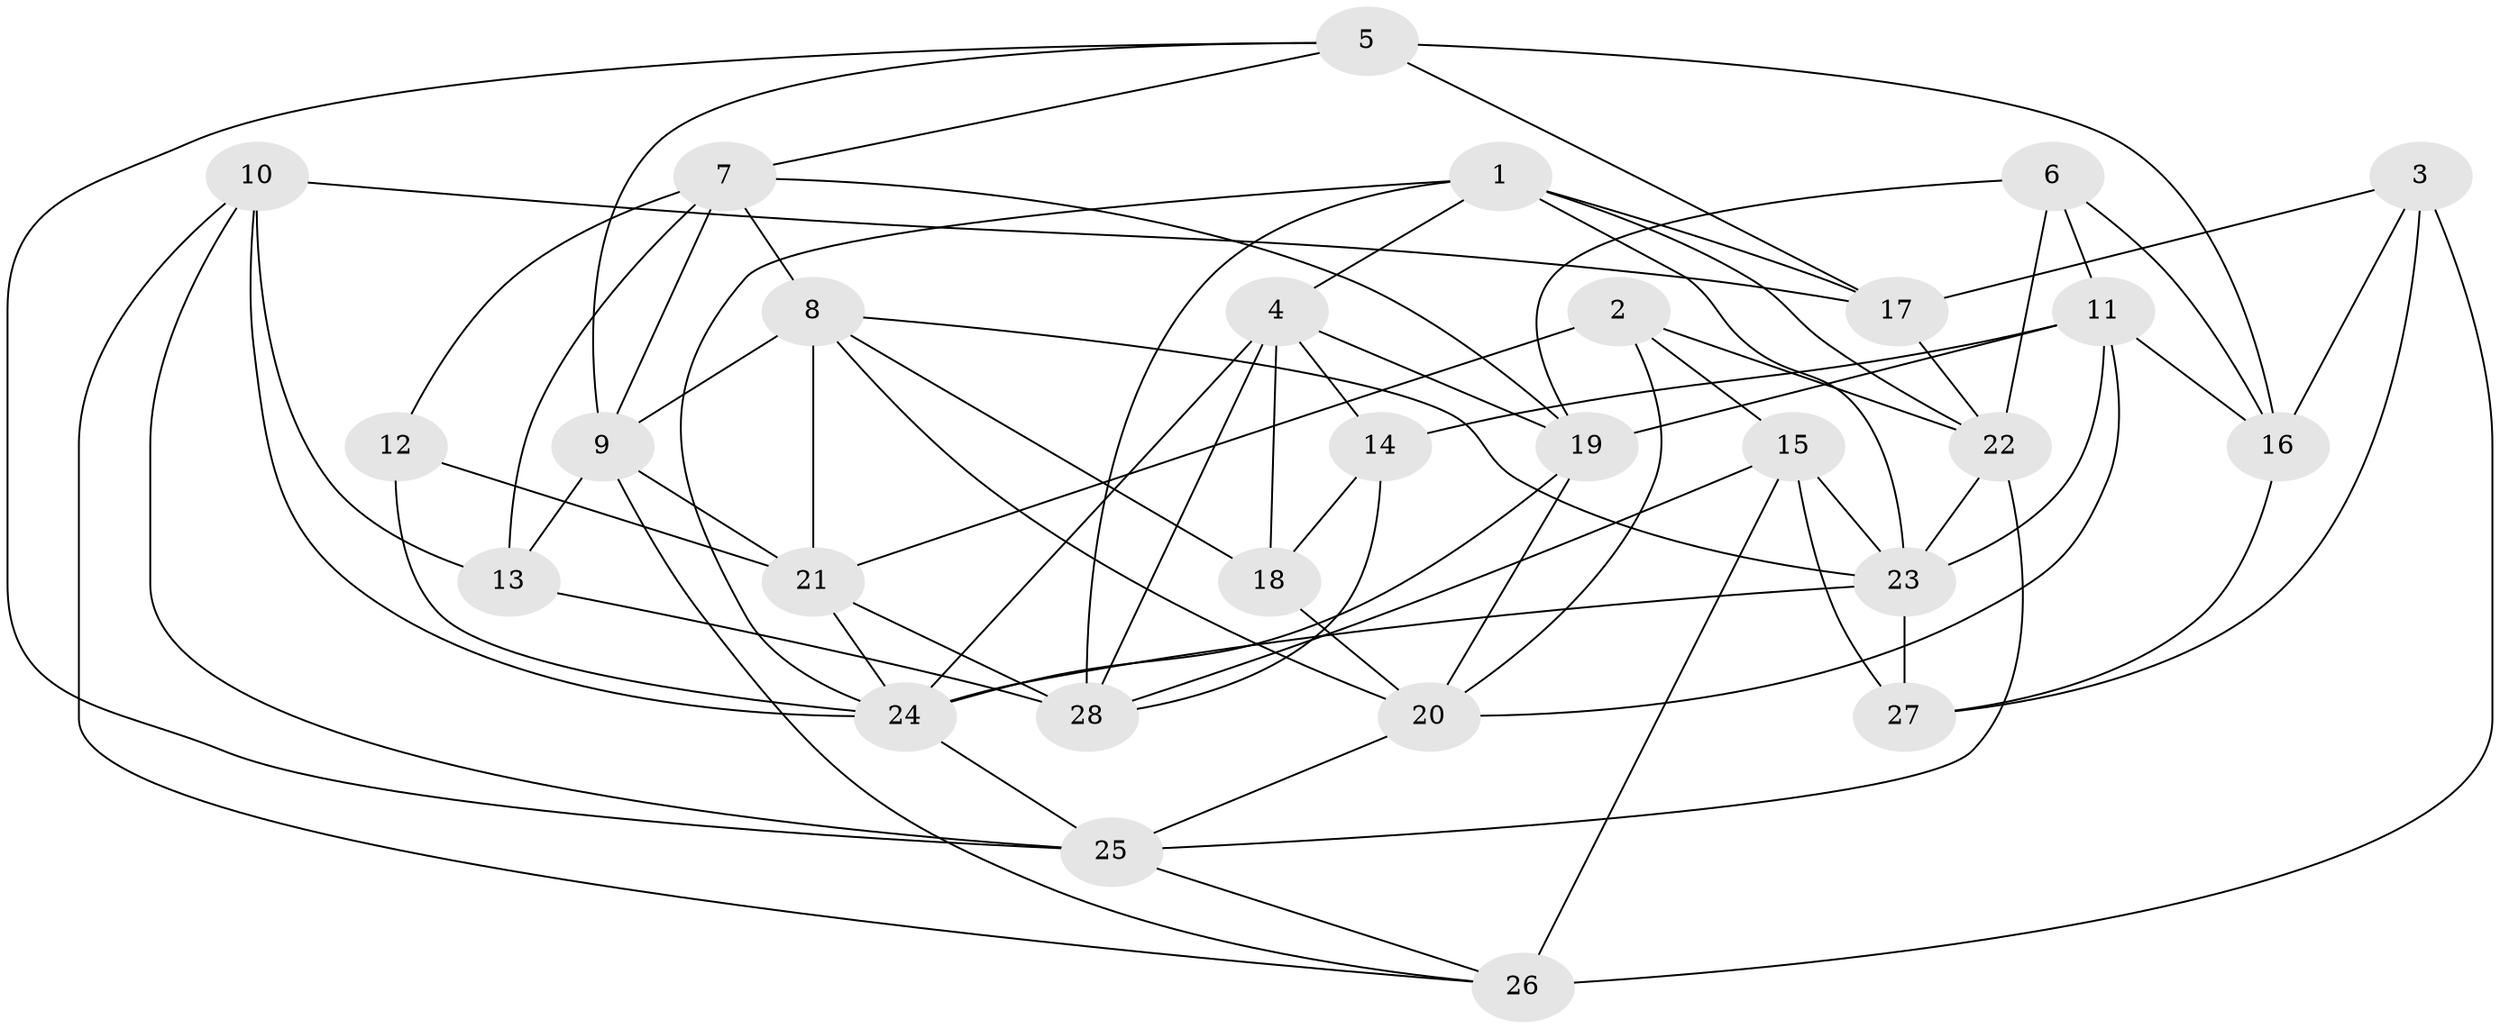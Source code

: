 // original degree distribution, {4: 1.0}
// Generated by graph-tools (version 1.1) at 2025/27/03/09/25 03:27:01]
// undirected, 28 vertices, 74 edges
graph export_dot {
graph [start="1"]
  node [color=gray90,style=filled];
  1;
  2;
  3;
  4;
  5;
  6;
  7;
  8;
  9;
  10;
  11;
  12;
  13;
  14;
  15;
  16;
  17;
  18;
  19;
  20;
  21;
  22;
  23;
  24;
  25;
  26;
  27;
  28;
  1 -- 4 [weight=1.0];
  1 -- 17 [weight=1.0];
  1 -- 22 [weight=1.0];
  1 -- 23 [weight=1.0];
  1 -- 24 [weight=1.0];
  1 -- 28 [weight=1.0];
  2 -- 15 [weight=1.0];
  2 -- 20 [weight=1.0];
  2 -- 21 [weight=1.0];
  2 -- 22 [weight=1.0];
  3 -- 16 [weight=1.0];
  3 -- 17 [weight=1.0];
  3 -- 26 [weight=2.0];
  3 -- 27 [weight=2.0];
  4 -- 14 [weight=1.0];
  4 -- 18 [weight=3.0];
  4 -- 19 [weight=1.0];
  4 -- 24 [weight=1.0];
  4 -- 28 [weight=1.0];
  5 -- 7 [weight=1.0];
  5 -- 9 [weight=1.0];
  5 -- 16 [weight=2.0];
  5 -- 17 [weight=1.0];
  5 -- 25 [weight=1.0];
  6 -- 11 [weight=1.0];
  6 -- 16 [weight=1.0];
  6 -- 19 [weight=1.0];
  6 -- 22 [weight=1.0];
  7 -- 8 [weight=1.0];
  7 -- 9 [weight=1.0];
  7 -- 12 [weight=1.0];
  7 -- 13 [weight=1.0];
  7 -- 19 [weight=1.0];
  8 -- 9 [weight=1.0];
  8 -- 18 [weight=1.0];
  8 -- 20 [weight=1.0];
  8 -- 21 [weight=1.0];
  8 -- 23 [weight=1.0];
  9 -- 13 [weight=1.0];
  9 -- 21 [weight=1.0];
  9 -- 26 [weight=1.0];
  10 -- 13 [weight=1.0];
  10 -- 17 [weight=2.0];
  10 -- 24 [weight=1.0];
  10 -- 25 [weight=1.0];
  10 -- 26 [weight=1.0];
  11 -- 14 [weight=1.0];
  11 -- 16 [weight=1.0];
  11 -- 19 [weight=1.0];
  11 -- 20 [weight=1.0];
  11 -- 23 [weight=1.0];
  12 -- 21 [weight=1.0];
  12 -- 24 [weight=2.0];
  13 -- 28 [weight=1.0];
  14 -- 18 [weight=1.0];
  14 -- 28 [weight=1.0];
  15 -- 23 [weight=1.0];
  15 -- 26 [weight=1.0];
  15 -- 27 [weight=2.0];
  15 -- 28 [weight=1.0];
  16 -- 27 [weight=1.0];
  17 -- 22 [weight=1.0];
  18 -- 20 [weight=1.0];
  19 -- 20 [weight=1.0];
  19 -- 24 [weight=1.0];
  20 -- 25 [weight=1.0];
  21 -- 24 [weight=1.0];
  21 -- 28 [weight=1.0];
  22 -- 23 [weight=1.0];
  22 -- 25 [weight=1.0];
  23 -- 24 [weight=2.0];
  23 -- 27 [weight=1.0];
  24 -- 25 [weight=1.0];
  25 -- 26 [weight=1.0];
}
